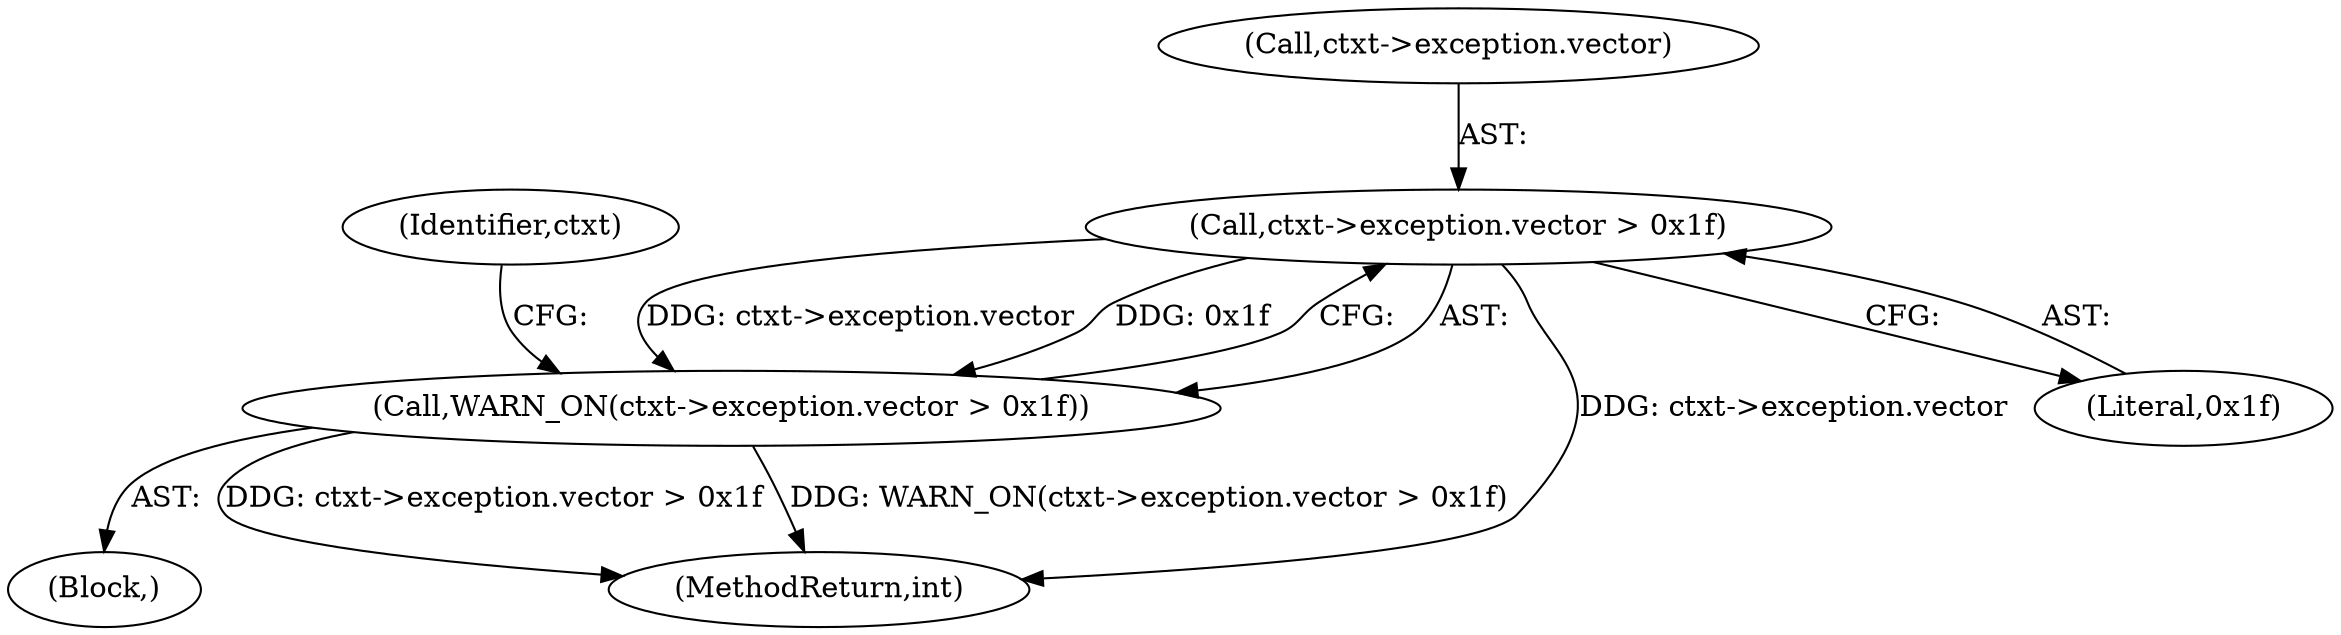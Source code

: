 digraph "0_linux_234f3ce485d54017f15cf5e0699cff4100121601_8@pointer" {
"1001200" [label="(Call,ctxt->exception.vector > 0x1f)"];
"1001199" [label="(Call,WARN_ON(ctxt->exception.vector > 0x1f))"];
"1001474" [label="(MethodReturn,int)"];
"1001201" [label="(Call,ctxt->exception.vector)"];
"1001206" [label="(Literal,0x1f)"];
"1001200" [label="(Call,ctxt->exception.vector > 0x1f)"];
"1001199" [label="(Call,WARN_ON(ctxt->exception.vector > 0x1f))"];
"1001209" [label="(Identifier,ctxt)"];
"1001198" [label="(Block,)"];
"1001200" -> "1001199"  [label="AST: "];
"1001200" -> "1001206"  [label="CFG: "];
"1001201" -> "1001200"  [label="AST: "];
"1001206" -> "1001200"  [label="AST: "];
"1001199" -> "1001200"  [label="CFG: "];
"1001200" -> "1001474"  [label="DDG: ctxt->exception.vector"];
"1001200" -> "1001199"  [label="DDG: ctxt->exception.vector"];
"1001200" -> "1001199"  [label="DDG: 0x1f"];
"1001199" -> "1001198"  [label="AST: "];
"1001209" -> "1001199"  [label="CFG: "];
"1001199" -> "1001474"  [label="DDG: WARN_ON(ctxt->exception.vector > 0x1f)"];
"1001199" -> "1001474"  [label="DDG: ctxt->exception.vector > 0x1f"];
}
